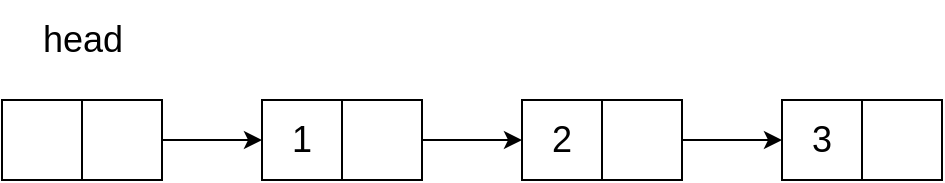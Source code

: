 <mxfile version="20.8.10" type="device" pages="4"><diagram name="单链表" id="-zMc8PpQw5YYYToazNuR"><mxGraphModel dx="954" dy="621" grid="1" gridSize="10" guides="1" tooltips="1" connect="1" arrows="1" fold="1" page="1" pageScale="1" pageWidth="48000" pageHeight="36000" math="0" shadow="0"><root><mxCell id="0"/><mxCell id="1" parent="0"/><mxCell id="sXc7II8-haJv2nfyQyiJ-1" value="" style="whiteSpace=wrap;html=1;aspect=fixed;fontSize=18;" vertex="1" parent="1"><mxGeometry x="440" y="220" width="40" height="40" as="geometry"/></mxCell><mxCell id="sXc7II8-haJv2nfyQyiJ-12" style="edgeStyle=orthogonalEdgeStyle;rounded=0;orthogonalLoop=1;jettySize=auto;html=1;exitX=1;exitY=0.5;exitDx=0;exitDy=0;fontSize=18;" edge="1" parent="1" source="sXc7II8-haJv2nfyQyiJ-2" target="sXc7II8-haJv2nfyQyiJ-4"><mxGeometry relative="1" as="geometry"/></mxCell><mxCell id="sXc7II8-haJv2nfyQyiJ-2" value="" style="whiteSpace=wrap;html=1;aspect=fixed;fontSize=18;" vertex="1" parent="1"><mxGeometry x="480" y="220" width="40" height="40" as="geometry"/></mxCell><mxCell id="sXc7II8-haJv2nfyQyiJ-3" value="head" style="text;html=1;align=center;verticalAlign=middle;resizable=0;points=[];autosize=1;strokeColor=none;fillColor=none;fontSize=18;" vertex="1" parent="1"><mxGeometry x="450" y="170" width="60" height="40" as="geometry"/></mxCell><mxCell id="sXc7II8-haJv2nfyQyiJ-4" value="1" style="whiteSpace=wrap;html=1;aspect=fixed;fontSize=18;" vertex="1" parent="1"><mxGeometry x="570" y="220" width="40" height="40" as="geometry"/></mxCell><mxCell id="sXc7II8-haJv2nfyQyiJ-13" style="edgeStyle=orthogonalEdgeStyle;rounded=0;orthogonalLoop=1;jettySize=auto;html=1;exitX=1;exitY=0.5;exitDx=0;exitDy=0;entryX=0;entryY=0.5;entryDx=0;entryDy=0;fontSize=18;" edge="1" parent="1" source="sXc7II8-haJv2nfyQyiJ-5" target="sXc7II8-haJv2nfyQyiJ-6"><mxGeometry relative="1" as="geometry"/></mxCell><mxCell id="sXc7II8-haJv2nfyQyiJ-5" value="" style="whiteSpace=wrap;html=1;aspect=fixed;fontSize=18;" vertex="1" parent="1"><mxGeometry x="610" y="220" width="40" height="40" as="geometry"/></mxCell><mxCell id="sXc7II8-haJv2nfyQyiJ-6" value="2" style="whiteSpace=wrap;html=1;aspect=fixed;fontSize=18;" vertex="1" parent="1"><mxGeometry x="700" y="220" width="40" height="40" as="geometry"/></mxCell><mxCell id="sXc7II8-haJv2nfyQyiJ-14" style="edgeStyle=orthogonalEdgeStyle;rounded=0;orthogonalLoop=1;jettySize=auto;html=1;exitX=1;exitY=0.5;exitDx=0;exitDy=0;entryX=0;entryY=0.5;entryDx=0;entryDy=0;fontSize=18;" edge="1" parent="1" source="sXc7II8-haJv2nfyQyiJ-7" target="sXc7II8-haJv2nfyQyiJ-8"><mxGeometry relative="1" as="geometry"/></mxCell><mxCell id="sXc7II8-haJv2nfyQyiJ-7" value="" style="whiteSpace=wrap;html=1;aspect=fixed;fontSize=18;" vertex="1" parent="1"><mxGeometry x="740" y="220" width="40" height="40" as="geometry"/></mxCell><mxCell id="sXc7II8-haJv2nfyQyiJ-8" value="3" style="whiteSpace=wrap;html=1;aspect=fixed;fontSize=18;" vertex="1" parent="1"><mxGeometry x="830" y="220" width="40" height="40" as="geometry"/></mxCell><mxCell id="sXc7II8-haJv2nfyQyiJ-9" value="" style="whiteSpace=wrap;html=1;aspect=fixed;fontSize=18;" vertex="1" parent="1"><mxGeometry x="870" y="220" width="40" height="40" as="geometry"/></mxCell></root></mxGraphModel></diagram><diagram id="nVPGqOmgXhEsY010sFzK" name="双链表"><mxGraphModel dx="954" dy="621" grid="1" gridSize="10" guides="1" tooltips="1" connect="1" arrows="1" fold="1" page="1" pageScale="1" pageWidth="48000" pageHeight="36000" math="0" shadow="0"><root><mxCell id="0"/><mxCell id="1" parent="0"/><mxCell id="whdGw_J2IvTZ-3GhbIYv-1" value="" style="whiteSpace=wrap;html=1;aspect=fixed;fontSize=18;" vertex="1" parent="1"><mxGeometry x="150" y="330" width="40" height="40" as="geometry"/></mxCell><mxCell id="lpyNYgbVJlfVbfJ89VdN-5" style="edgeStyle=orthogonalEdgeStyle;rounded=0;orthogonalLoop=1;jettySize=auto;html=1;exitX=1;exitY=0.25;exitDx=0;exitDy=0;entryX=0;entryY=0.25;entryDx=0;entryDy=0;fontSize=18;" edge="1" parent="1" source="whdGw_J2IvTZ-3GhbIYv-3" target="lpyNYgbVJlfVbfJ89VdN-2"><mxGeometry relative="1" as="geometry"/></mxCell><mxCell id="whdGw_J2IvTZ-3GhbIYv-3" value="" style="whiteSpace=wrap;html=1;aspect=fixed;fontSize=18;" vertex="1" parent="1"><mxGeometry x="190" y="330" width="40" height="40" as="geometry"/></mxCell><mxCell id="whdGw_J2IvTZ-3GhbIYv-4" value="head" style="text;html=1;align=center;verticalAlign=middle;resizable=0;points=[];autosize=1;strokeColor=none;fillColor=none;fontSize=18;" vertex="1" parent="1"><mxGeometry x="140" y="280" width="60" height="40" as="geometry"/></mxCell><mxCell id="whdGw_J2IvTZ-3GhbIYv-5" value="1" style="whiteSpace=wrap;html=1;aspect=fixed;fontSize=18;" vertex="1" parent="1"><mxGeometry x="320" y="330" width="40" height="40" as="geometry"/></mxCell><mxCell id="lpyNYgbVJlfVbfJ89VdN-7" style="edgeStyle=orthogonalEdgeStyle;rounded=0;orthogonalLoop=1;jettySize=auto;html=1;exitX=1;exitY=0.25;exitDx=0;exitDy=0;entryX=0;entryY=0.25;entryDx=0;entryDy=0;fontSize=18;" edge="1" parent="1" source="whdGw_J2IvTZ-3GhbIYv-7" target="lpyNYgbVJlfVbfJ89VdN-3"><mxGeometry relative="1" as="geometry"/></mxCell><mxCell id="whdGw_J2IvTZ-3GhbIYv-7" value="" style="whiteSpace=wrap;html=1;aspect=fixed;fontSize=18;" vertex="1" parent="1"><mxGeometry x="360" y="330" width="40" height="40" as="geometry"/></mxCell><mxCell id="whdGw_J2IvTZ-3GhbIYv-8" value="2" style="whiteSpace=wrap;html=1;aspect=fixed;fontSize=18;" vertex="1" parent="1"><mxGeometry x="490" y="330" width="40" height="40" as="geometry"/></mxCell><mxCell id="lpyNYgbVJlfVbfJ89VdN-9" style="edgeStyle=orthogonalEdgeStyle;rounded=0;orthogonalLoop=1;jettySize=auto;html=1;exitX=1;exitY=0.25;exitDx=0;exitDy=0;entryX=0;entryY=0.25;entryDx=0;entryDy=0;fontSize=18;" edge="1" parent="1" source="whdGw_J2IvTZ-3GhbIYv-10" target="lpyNYgbVJlfVbfJ89VdN-4"><mxGeometry relative="1" as="geometry"/></mxCell><mxCell id="whdGw_J2IvTZ-3GhbIYv-10" value="" style="whiteSpace=wrap;html=1;aspect=fixed;fontSize=18;" vertex="1" parent="1"><mxGeometry x="530" y="330" width="40" height="40" as="geometry"/></mxCell><mxCell id="whdGw_J2IvTZ-3GhbIYv-11" value="3" style="whiteSpace=wrap;html=1;aspect=fixed;fontSize=18;" vertex="1" parent="1"><mxGeometry x="660" y="330" width="40" height="40" as="geometry"/></mxCell><mxCell id="whdGw_J2IvTZ-3GhbIYv-12" value="" style="whiteSpace=wrap;html=1;aspect=fixed;fontSize=18;" vertex="1" parent="1"><mxGeometry x="700" y="330" width="40" height="40" as="geometry"/></mxCell><mxCell id="lpyNYgbVJlfVbfJ89VdN-1" value="" style="whiteSpace=wrap;html=1;aspect=fixed;fontSize=18;" vertex="1" parent="1"><mxGeometry x="110" y="330" width="40" height="40" as="geometry"/></mxCell><mxCell id="lpyNYgbVJlfVbfJ89VdN-6" style="edgeStyle=orthogonalEdgeStyle;rounded=0;orthogonalLoop=1;jettySize=auto;html=1;exitX=0;exitY=0.75;exitDx=0;exitDy=0;entryX=1;entryY=0.75;entryDx=0;entryDy=0;fontSize=18;" edge="1" parent="1" source="lpyNYgbVJlfVbfJ89VdN-2" target="whdGw_J2IvTZ-3GhbIYv-3"><mxGeometry relative="1" as="geometry"/></mxCell><mxCell id="lpyNYgbVJlfVbfJ89VdN-2" value="" style="whiteSpace=wrap;html=1;aspect=fixed;fontSize=18;" vertex="1" parent="1"><mxGeometry x="280" y="330" width="40" height="40" as="geometry"/></mxCell><mxCell id="lpyNYgbVJlfVbfJ89VdN-8" style="edgeStyle=orthogonalEdgeStyle;rounded=0;orthogonalLoop=1;jettySize=auto;html=1;exitX=0;exitY=0.75;exitDx=0;exitDy=0;entryX=1;entryY=0.75;entryDx=0;entryDy=0;fontSize=18;" edge="1" parent="1" source="lpyNYgbVJlfVbfJ89VdN-3" target="whdGw_J2IvTZ-3GhbIYv-7"><mxGeometry relative="1" as="geometry"/></mxCell><mxCell id="lpyNYgbVJlfVbfJ89VdN-3" value="" style="whiteSpace=wrap;html=1;aspect=fixed;fontSize=18;" vertex="1" parent="1"><mxGeometry x="450" y="330" width="40" height="40" as="geometry"/></mxCell><mxCell id="lpyNYgbVJlfVbfJ89VdN-10" style="edgeStyle=orthogonalEdgeStyle;rounded=0;orthogonalLoop=1;jettySize=auto;html=1;exitX=0;exitY=0.75;exitDx=0;exitDy=0;entryX=1;entryY=0.75;entryDx=0;entryDy=0;fontSize=18;" edge="1" parent="1" source="lpyNYgbVJlfVbfJ89VdN-4" target="whdGw_J2IvTZ-3GhbIYv-10"><mxGeometry relative="1" as="geometry"/></mxCell><mxCell id="lpyNYgbVJlfVbfJ89VdN-4" value="" style="whiteSpace=wrap;html=1;aspect=fixed;fontSize=18;" vertex="1" parent="1"><mxGeometry x="620" y="330" width="40" height="40" as="geometry"/></mxCell></root></mxGraphModel></diagram><diagram id="-7PYhWV2jKao3b61KNhW" name="循环单链表"><mxGraphModel dx="954" dy="621" grid="1" gridSize="10" guides="1" tooltips="1" connect="1" arrows="1" fold="1" page="1" pageScale="1" pageWidth="48000" pageHeight="36000" math="0" shadow="0"><root><mxCell id="0"/><mxCell id="1" parent="0"/><mxCell id="KYyEQSJsGW-wtVMnOHOx-1" value="" style="whiteSpace=wrap;html=1;aspect=fixed;fontSize=18;" vertex="1" parent="1"><mxGeometry x="170" y="290" width="40" height="40" as="geometry"/></mxCell><mxCell id="KYyEQSJsGW-wtVMnOHOx-2" style="edgeStyle=orthogonalEdgeStyle;rounded=0;orthogonalLoop=1;jettySize=auto;html=1;exitX=1;exitY=0.5;exitDx=0;exitDy=0;fontSize=18;" edge="1" parent="1" source="KYyEQSJsGW-wtVMnOHOx-3" target="KYyEQSJsGW-wtVMnOHOx-5"><mxGeometry relative="1" as="geometry"/></mxCell><mxCell id="KYyEQSJsGW-wtVMnOHOx-3" value="" style="whiteSpace=wrap;html=1;aspect=fixed;fontSize=18;" vertex="1" parent="1"><mxGeometry x="210" y="290" width="40" height="40" as="geometry"/></mxCell><mxCell id="KYyEQSJsGW-wtVMnOHOx-4" value="head" style="text;html=1;align=center;verticalAlign=middle;resizable=0;points=[];autosize=1;strokeColor=none;fillColor=none;fontSize=18;" vertex="1" parent="1"><mxGeometry x="180" y="240" width="60" height="40" as="geometry"/></mxCell><mxCell id="KYyEQSJsGW-wtVMnOHOx-5" value="1" style="whiteSpace=wrap;html=1;aspect=fixed;fontSize=18;" vertex="1" parent="1"><mxGeometry x="300" y="290" width="40" height="40" as="geometry"/></mxCell><mxCell id="KYyEQSJsGW-wtVMnOHOx-6" style="edgeStyle=orthogonalEdgeStyle;rounded=0;orthogonalLoop=1;jettySize=auto;html=1;exitX=1;exitY=0.5;exitDx=0;exitDy=0;entryX=0;entryY=0.5;entryDx=0;entryDy=0;fontSize=18;" edge="1" parent="1" source="KYyEQSJsGW-wtVMnOHOx-7" target="KYyEQSJsGW-wtVMnOHOx-8"><mxGeometry relative="1" as="geometry"/></mxCell><mxCell id="KYyEQSJsGW-wtVMnOHOx-7" value="" style="whiteSpace=wrap;html=1;aspect=fixed;fontSize=18;" vertex="1" parent="1"><mxGeometry x="340" y="290" width="40" height="40" as="geometry"/></mxCell><mxCell id="KYyEQSJsGW-wtVMnOHOx-8" value="2" style="whiteSpace=wrap;html=1;aspect=fixed;fontSize=18;" vertex="1" parent="1"><mxGeometry x="430" y="290" width="40" height="40" as="geometry"/></mxCell><mxCell id="KYyEQSJsGW-wtVMnOHOx-9" style="edgeStyle=orthogonalEdgeStyle;rounded=0;orthogonalLoop=1;jettySize=auto;html=1;exitX=1;exitY=0.5;exitDx=0;exitDy=0;entryX=0;entryY=0.5;entryDx=0;entryDy=0;fontSize=18;" edge="1" parent="1" source="KYyEQSJsGW-wtVMnOHOx-10" target="KYyEQSJsGW-wtVMnOHOx-11"><mxGeometry relative="1" as="geometry"/></mxCell><mxCell id="KYyEQSJsGW-wtVMnOHOx-10" value="" style="whiteSpace=wrap;html=1;aspect=fixed;fontSize=18;" vertex="1" parent="1"><mxGeometry x="470" y="290" width="40" height="40" as="geometry"/></mxCell><mxCell id="KYyEQSJsGW-wtVMnOHOx-11" value="3" style="whiteSpace=wrap;html=1;aspect=fixed;fontSize=18;" vertex="1" parent="1"><mxGeometry x="560" y="290" width="40" height="40" as="geometry"/></mxCell><mxCell id="KYyEQSJsGW-wtVMnOHOx-13" style="edgeStyle=orthogonalEdgeStyle;rounded=0;orthogonalLoop=1;jettySize=auto;html=1;exitX=0.5;exitY=1;exitDx=0;exitDy=0;entryX=0.5;entryY=1;entryDx=0;entryDy=0;fontSize=18;" edge="1" parent="1" source="KYyEQSJsGW-wtVMnOHOx-12" target="KYyEQSJsGW-wtVMnOHOx-1"><mxGeometry relative="1" as="geometry"><Array as="points"><mxPoint x="620" y="370"/><mxPoint x="190" y="370"/></Array></mxGeometry></mxCell><mxCell id="KYyEQSJsGW-wtVMnOHOx-12" value="" style="whiteSpace=wrap;html=1;aspect=fixed;fontSize=18;" vertex="1" parent="1"><mxGeometry x="600" y="290" width="40" height="40" as="geometry"/></mxCell></root></mxGraphModel></diagram><diagram id="Q88RhoaQ8v6Uf-2_c9SJ" name="静态链表"><mxGraphModel dx="954" dy="621" grid="1" gridSize="10" guides="1" tooltips="1" connect="1" arrows="1" fold="1" page="1" pageScale="1" pageWidth="48000" pageHeight="36000" math="0" shadow="0"><root><mxCell id="0"/><mxCell id="1" parent="0"/><mxCell id="b5aF__yeTsPFfQRhAqB4-1" value="" style="shape=table;startSize=0;container=1;collapsible=0;childLayout=tableLayout;fontSize=16;" vertex="1" parent="1"><mxGeometry x="160" y="170" width="120" height="280" as="geometry"/></mxCell><mxCell id="b5aF__yeTsPFfQRhAqB4-2" value="" style="shape=tableRow;horizontal=0;startSize=0;swimlaneHead=0;swimlaneBody=0;strokeColor=inherit;top=0;left=0;bottom=0;right=0;collapsible=0;dropTarget=0;fillColor=none;points=[[0,0.5],[1,0.5]];portConstraint=eastwest;fontSize=16;" vertex="1" parent="b5aF__yeTsPFfQRhAqB4-1"><mxGeometry width="120" height="40" as="geometry"/></mxCell><mxCell id="b5aF__yeTsPFfQRhAqB4-3" value="" style="shape=partialRectangle;html=1;whiteSpace=wrap;connectable=0;strokeColor=inherit;overflow=hidden;fillColor=none;top=0;left=0;bottom=0;right=0;pointerEvents=1;fontSize=16;" vertex="1" parent="b5aF__yeTsPFfQRhAqB4-2"><mxGeometry width="60" height="40" as="geometry"><mxRectangle width="60" height="40" as="alternateBounds"/></mxGeometry></mxCell><mxCell id="b5aF__yeTsPFfQRhAqB4-4" value="&lt;font style=&quot;font-size: 18px;&quot;&gt;2&lt;/font&gt;" style="shape=partialRectangle;html=1;whiteSpace=wrap;connectable=0;strokeColor=inherit;overflow=hidden;fillColor=none;top=0;left=0;bottom=0;right=0;pointerEvents=1;fontSize=16;" vertex="1" parent="b5aF__yeTsPFfQRhAqB4-2"><mxGeometry x="60" width="60" height="40" as="geometry"><mxRectangle width="60" height="40" as="alternateBounds"/></mxGeometry></mxCell><mxCell id="b5aF__yeTsPFfQRhAqB4-6" value="" style="shape=tableRow;horizontal=0;startSize=0;swimlaneHead=0;swimlaneBody=0;strokeColor=inherit;top=0;left=0;bottom=0;right=0;collapsible=0;dropTarget=0;fillColor=none;points=[[0,0.5],[1,0.5]];portConstraint=eastwest;fontSize=16;" vertex="1" parent="b5aF__yeTsPFfQRhAqB4-1"><mxGeometry y="40" width="120" height="40" as="geometry"/></mxCell><mxCell id="b5aF__yeTsPFfQRhAqB4-7" value="&lt;font style=&quot;font-size: 18px;&quot;&gt;b&lt;/font&gt;" style="shape=partialRectangle;html=1;whiteSpace=wrap;connectable=0;strokeColor=inherit;overflow=hidden;fillColor=none;top=0;left=0;bottom=0;right=0;pointerEvents=1;fontSize=16;" vertex="1" parent="b5aF__yeTsPFfQRhAqB4-6"><mxGeometry width="60" height="40" as="geometry"><mxRectangle width="60" height="40" as="alternateBounds"/></mxGeometry></mxCell><mxCell id="b5aF__yeTsPFfQRhAqB4-8" value="&lt;font style=&quot;font-size: 18px;&quot;&gt;6&lt;/font&gt;" style="shape=partialRectangle;html=1;whiteSpace=wrap;connectable=0;strokeColor=inherit;overflow=hidden;fillColor=none;top=0;left=0;bottom=0;right=0;pointerEvents=1;fontSize=16;" vertex="1" parent="b5aF__yeTsPFfQRhAqB4-6"><mxGeometry x="60" width="60" height="40" as="geometry"><mxRectangle width="60" height="40" as="alternateBounds"/></mxGeometry></mxCell><mxCell id="b5aF__yeTsPFfQRhAqB4-10" value="" style="shape=tableRow;horizontal=0;startSize=0;swimlaneHead=0;swimlaneBody=0;strokeColor=inherit;top=0;left=0;bottom=0;right=0;collapsible=0;dropTarget=0;fillColor=none;points=[[0,0.5],[1,0.5]];portConstraint=eastwest;fontSize=16;" vertex="1" parent="b5aF__yeTsPFfQRhAqB4-1"><mxGeometry y="80" width="120" height="40" as="geometry"/></mxCell><mxCell id="b5aF__yeTsPFfQRhAqB4-11" value="&lt;font style=&quot;font-size: 18px;&quot;&gt;a&lt;/font&gt;" style="shape=partialRectangle;html=1;whiteSpace=wrap;connectable=0;strokeColor=inherit;overflow=hidden;fillColor=none;top=0;left=0;bottom=0;right=0;pointerEvents=1;fontSize=16;" vertex="1" parent="b5aF__yeTsPFfQRhAqB4-10"><mxGeometry width="60" height="40" as="geometry"><mxRectangle width="60" height="40" as="alternateBounds"/></mxGeometry></mxCell><mxCell id="b5aF__yeTsPFfQRhAqB4-12" value="&lt;font style=&quot;font-size: 18px;&quot;&gt;1&lt;/font&gt;" style="shape=partialRectangle;html=1;whiteSpace=wrap;connectable=0;strokeColor=inherit;overflow=hidden;fillColor=none;top=0;left=0;bottom=0;right=0;pointerEvents=1;fontSize=16;" vertex="1" parent="b5aF__yeTsPFfQRhAqB4-10"><mxGeometry x="60" width="60" height="40" as="geometry"><mxRectangle width="60" height="40" as="alternateBounds"/></mxGeometry></mxCell><mxCell id="b5aF__yeTsPFfQRhAqB4-14" style="shape=tableRow;horizontal=0;startSize=0;swimlaneHead=0;swimlaneBody=0;strokeColor=inherit;top=0;left=0;bottom=0;right=0;collapsible=0;dropTarget=0;fillColor=none;points=[[0,0.5],[1,0.5]];portConstraint=eastwest;fontSize=16;" vertex="1" parent="b5aF__yeTsPFfQRhAqB4-1"><mxGeometry y="120" width="120" height="40" as="geometry"/></mxCell><mxCell id="b5aF__yeTsPFfQRhAqB4-15" value="&lt;font style=&quot;font-size: 18px;&quot;&gt;d&lt;/font&gt;" style="shape=partialRectangle;html=1;whiteSpace=wrap;connectable=0;strokeColor=inherit;overflow=hidden;fillColor=none;top=0;left=0;bottom=0;right=0;pointerEvents=1;fontSize=16;" vertex="1" parent="b5aF__yeTsPFfQRhAqB4-14"><mxGeometry width="60" height="40" as="geometry"><mxRectangle width="60" height="40" as="alternateBounds"/></mxGeometry></mxCell><mxCell id="b5aF__yeTsPFfQRhAqB4-16" value="&lt;font style=&quot;font-size: 18px;&quot;&gt;-1&lt;/font&gt;" style="shape=partialRectangle;html=1;whiteSpace=wrap;connectable=0;strokeColor=inherit;overflow=hidden;fillColor=none;top=0;left=0;bottom=0;right=0;pointerEvents=1;fontSize=16;" vertex="1" parent="b5aF__yeTsPFfQRhAqB4-14"><mxGeometry x="60" width="60" height="40" as="geometry"><mxRectangle width="60" height="40" as="alternateBounds"/></mxGeometry></mxCell><mxCell id="b5aF__yeTsPFfQRhAqB4-18" style="shape=tableRow;horizontal=0;startSize=0;swimlaneHead=0;swimlaneBody=0;strokeColor=inherit;top=0;left=0;bottom=0;right=0;collapsible=0;dropTarget=0;fillColor=none;points=[[0,0.5],[1,0.5]];portConstraint=eastwest;fontSize=16;" vertex="1" parent="b5aF__yeTsPFfQRhAqB4-1"><mxGeometry y="160" width="120" height="40" as="geometry"/></mxCell><mxCell id="b5aF__yeTsPFfQRhAqB4-19" style="shape=partialRectangle;html=1;whiteSpace=wrap;connectable=0;strokeColor=inherit;overflow=hidden;fillColor=none;top=0;left=0;bottom=0;right=0;pointerEvents=1;fontSize=16;" vertex="1" parent="b5aF__yeTsPFfQRhAqB4-18"><mxGeometry width="60" height="40" as="geometry"><mxRectangle width="60" height="40" as="alternateBounds"/></mxGeometry></mxCell><mxCell id="b5aF__yeTsPFfQRhAqB4-20" style="shape=partialRectangle;html=1;whiteSpace=wrap;connectable=0;strokeColor=inherit;overflow=hidden;fillColor=none;top=0;left=0;bottom=0;right=0;pointerEvents=1;fontSize=16;" vertex="1" parent="b5aF__yeTsPFfQRhAqB4-18"><mxGeometry x="60" width="60" height="40" as="geometry"><mxRectangle width="60" height="40" as="alternateBounds"/></mxGeometry></mxCell><mxCell id="b5aF__yeTsPFfQRhAqB4-22" style="shape=tableRow;horizontal=0;startSize=0;swimlaneHead=0;swimlaneBody=0;strokeColor=inherit;top=0;left=0;bottom=0;right=0;collapsible=0;dropTarget=0;fillColor=none;points=[[0,0.5],[1,0.5]];portConstraint=eastwest;fontSize=16;" vertex="1" parent="b5aF__yeTsPFfQRhAqB4-1"><mxGeometry y="200" width="120" height="40" as="geometry"/></mxCell><mxCell id="b5aF__yeTsPFfQRhAqB4-23" style="shape=partialRectangle;html=1;whiteSpace=wrap;connectable=0;strokeColor=inherit;overflow=hidden;fillColor=none;top=0;left=0;bottom=0;right=0;pointerEvents=1;fontSize=16;" vertex="1" parent="b5aF__yeTsPFfQRhAqB4-22"><mxGeometry width="60" height="40" as="geometry"><mxRectangle width="60" height="40" as="alternateBounds"/></mxGeometry></mxCell><mxCell id="b5aF__yeTsPFfQRhAqB4-24" style="shape=partialRectangle;html=1;whiteSpace=wrap;connectable=0;strokeColor=inherit;overflow=hidden;fillColor=none;top=0;left=0;bottom=0;right=0;pointerEvents=1;fontSize=16;" vertex="1" parent="b5aF__yeTsPFfQRhAqB4-22"><mxGeometry x="60" width="60" height="40" as="geometry"><mxRectangle width="60" height="40" as="alternateBounds"/></mxGeometry></mxCell><mxCell id="b5aF__yeTsPFfQRhAqB4-32" style="shape=tableRow;horizontal=0;startSize=0;swimlaneHead=0;swimlaneBody=0;strokeColor=inherit;top=0;left=0;bottom=0;right=0;collapsible=0;dropTarget=0;fillColor=none;points=[[0,0.5],[1,0.5]];portConstraint=eastwest;fontSize=16;" vertex="1" parent="b5aF__yeTsPFfQRhAqB4-1"><mxGeometry y="240" width="120" height="40" as="geometry"/></mxCell><mxCell id="b5aF__yeTsPFfQRhAqB4-33" value="&lt;font style=&quot;font-size: 18px;&quot;&gt;c&lt;/font&gt;" style="shape=partialRectangle;html=1;whiteSpace=wrap;connectable=0;strokeColor=inherit;overflow=hidden;fillColor=none;top=0;left=0;bottom=0;right=0;pointerEvents=1;fontSize=16;" vertex="1" parent="b5aF__yeTsPFfQRhAqB4-32"><mxGeometry width="60" height="40" as="geometry"><mxRectangle width="60" height="40" as="alternateBounds"/></mxGeometry></mxCell><mxCell id="b5aF__yeTsPFfQRhAqB4-34" value="&lt;font style=&quot;font-size: 18px;&quot;&gt;3&lt;/font&gt;" style="shape=partialRectangle;html=1;whiteSpace=wrap;connectable=0;strokeColor=inherit;overflow=hidden;fillColor=none;top=0;left=0;bottom=0;right=0;pointerEvents=1;fontSize=16;" vertex="1" parent="b5aF__yeTsPFfQRhAqB4-32"><mxGeometry x="60" width="60" height="40" as="geometry"><mxRectangle width="60" height="40" as="alternateBounds"/></mxGeometry></mxCell><mxCell id="b5aF__yeTsPFfQRhAqB4-26" value="&lt;font style=&quot;font-size: 18px;&quot;&gt;0&lt;/font&gt;" style="text;html=1;align=center;verticalAlign=middle;resizable=0;points=[];autosize=1;strokeColor=none;fillColor=none;" vertex="1" parent="1"><mxGeometry x="105" y="173" width="30" height="40" as="geometry"/></mxCell><mxCell id="b5aF__yeTsPFfQRhAqB4-27" value="&lt;font style=&quot;font-size: 18px;&quot;&gt;1&lt;/font&gt;" style="text;html=1;align=center;verticalAlign=middle;resizable=0;points=[];autosize=1;strokeColor=none;fillColor=none;" vertex="1" parent="1"><mxGeometry x="105" y="213" width="30" height="40" as="geometry"/></mxCell><mxCell id="b5aF__yeTsPFfQRhAqB4-28" value="&lt;font style=&quot;font-size: 18px;&quot;&gt;2&lt;/font&gt;" style="text;html=1;align=center;verticalAlign=middle;resizable=0;points=[];autosize=1;strokeColor=none;fillColor=none;" vertex="1" parent="1"><mxGeometry x="105" y="252" width="30" height="40" as="geometry"/></mxCell><mxCell id="b5aF__yeTsPFfQRhAqB4-29" value="&lt;font style=&quot;font-size: 18px;&quot;&gt;3&lt;/font&gt;" style="text;html=1;align=center;verticalAlign=middle;resizable=0;points=[];autosize=1;strokeColor=none;fillColor=none;" vertex="1" parent="1"><mxGeometry x="105" y="290" width="30" height="40" as="geometry"/></mxCell><mxCell id="b5aF__yeTsPFfQRhAqB4-30" value="&lt;font style=&quot;font-size: 18px;&quot;&gt;4&lt;/font&gt;" style="text;html=1;align=center;verticalAlign=middle;resizable=0;points=[];autosize=1;strokeColor=none;fillColor=none;" vertex="1" parent="1"><mxGeometry x="105" y="330" width="30" height="40" as="geometry"/></mxCell><mxCell id="b5aF__yeTsPFfQRhAqB4-31" value="&lt;font style=&quot;font-size: 18px;&quot;&gt;5&lt;/font&gt;" style="text;html=1;align=center;verticalAlign=middle;resizable=0;points=[];autosize=1;strokeColor=none;fillColor=none;" vertex="1" parent="1"><mxGeometry x="105" y="372" width="30" height="40" as="geometry"/></mxCell><mxCell id="b5aF__yeTsPFfQRhAqB4-35" value="&lt;font style=&quot;font-size: 18px;&quot;&gt;6&lt;/font&gt;" style="text;html=1;align=center;verticalAlign=middle;resizable=0;points=[];autosize=1;strokeColor=none;fillColor=none;" vertex="1" parent="1"><mxGeometry x="105" y="412" width="30" height="40" as="geometry"/></mxCell><mxCell id="b5aF__yeTsPFfQRhAqB4-54" value="&lt;font style=&quot;font-size: 18px;&quot;&gt;静态链表&lt;/font&gt;" style="text;html=1;align=center;verticalAlign=middle;resizable=0;points=[];autosize=1;strokeColor=none;fillColor=none;" vertex="1" parent="1"><mxGeometry x="170" y="470" width="100" height="40" as="geometry"/></mxCell><mxCell id="b5aF__yeTsPFfQRhAqB4-55" value="&lt;font style=&quot;font-size: 18px;&quot;&gt;静态链表对应的单链表&lt;/font&gt;" style="text;html=1;align=center;verticalAlign=middle;resizable=0;points=[];autosize=1;strokeColor=none;fillColor=none;" vertex="1" parent="1"><mxGeometry x="420" y="470" width="200" height="40" as="geometry"/></mxCell><mxCell id="_XZqK4nGCJ79nEcTlAep-5" value="a" style="whiteSpace=wrap;html=1;aspect=fixed;fontSize=18;" vertex="1" parent="1"><mxGeometry x="340" y="404" width="40" height="40" as="geometry"/></mxCell><mxCell id="_XZqK4nGCJ79nEcTlAep-6" style="edgeStyle=orthogonalEdgeStyle;rounded=0;orthogonalLoop=1;jettySize=auto;html=1;exitX=1;exitY=0.5;exitDx=0;exitDy=0;entryX=0;entryY=0.5;entryDx=0;entryDy=0;fontSize=18;" edge="1" parent="1" source="_XZqK4nGCJ79nEcTlAep-7" target="_XZqK4nGCJ79nEcTlAep-8"><mxGeometry relative="1" as="geometry"/></mxCell><mxCell id="_XZqK4nGCJ79nEcTlAep-7" value="" style="whiteSpace=wrap;html=1;aspect=fixed;fontSize=18;" vertex="1" parent="1"><mxGeometry x="380" y="404" width="40" height="40" as="geometry"/></mxCell><mxCell id="_XZqK4nGCJ79nEcTlAep-8" value="b" style="whiteSpace=wrap;html=1;aspect=fixed;fontSize=18;" vertex="1" parent="1"><mxGeometry x="470" y="404" width="40" height="40" as="geometry"/></mxCell><mxCell id="_XZqK4nGCJ79nEcTlAep-9" style="edgeStyle=orthogonalEdgeStyle;rounded=0;orthogonalLoop=1;jettySize=auto;html=1;exitX=1;exitY=0.5;exitDx=0;exitDy=0;entryX=0;entryY=0.5;entryDx=0;entryDy=0;fontSize=18;" edge="1" parent="1" source="_XZqK4nGCJ79nEcTlAep-10" target="_XZqK4nGCJ79nEcTlAep-11"><mxGeometry relative="1" as="geometry"/></mxCell><mxCell id="_XZqK4nGCJ79nEcTlAep-10" value="" style="whiteSpace=wrap;html=1;aspect=fixed;fontSize=18;" vertex="1" parent="1"><mxGeometry x="510" y="404" width="40" height="40" as="geometry"/></mxCell><mxCell id="_XZqK4nGCJ79nEcTlAep-11" value="c" style="whiteSpace=wrap;html=1;aspect=fixed;fontSize=18;" vertex="1" parent="1"><mxGeometry x="600" y="404" width="40" height="40" as="geometry"/></mxCell><mxCell id="_XZqK4nGCJ79nEcTlAep-12" style="edgeStyle=orthogonalEdgeStyle;rounded=0;orthogonalLoop=1;jettySize=auto;html=1;exitX=1;exitY=0.5;exitDx=0;exitDy=0;entryX=0;entryY=0.5;entryDx=0;entryDy=0;fontSize=18;" edge="1" parent="1" source="_XZqK4nGCJ79nEcTlAep-13" target="_XZqK4nGCJ79nEcTlAep-14"><mxGeometry relative="1" as="geometry"/></mxCell><mxCell id="_XZqK4nGCJ79nEcTlAep-13" value="" style="whiteSpace=wrap;html=1;aspect=fixed;fontSize=18;" vertex="1" parent="1"><mxGeometry x="640" y="404" width="40" height="40" as="geometry"/></mxCell><mxCell id="_XZqK4nGCJ79nEcTlAep-14" value="d" style="whiteSpace=wrap;html=1;aspect=fixed;fontSize=18;" vertex="1" parent="1"><mxGeometry x="720" y="404" width="40" height="40" as="geometry"/></mxCell><mxCell id="_XZqK4nGCJ79nEcTlAep-15" value="" style="whiteSpace=wrap;html=1;aspect=fixed;fontSize=18;" vertex="1" parent="1"><mxGeometry x="760" y="404" width="40" height="40" as="geometry"/></mxCell></root></mxGraphModel></diagram></mxfile>